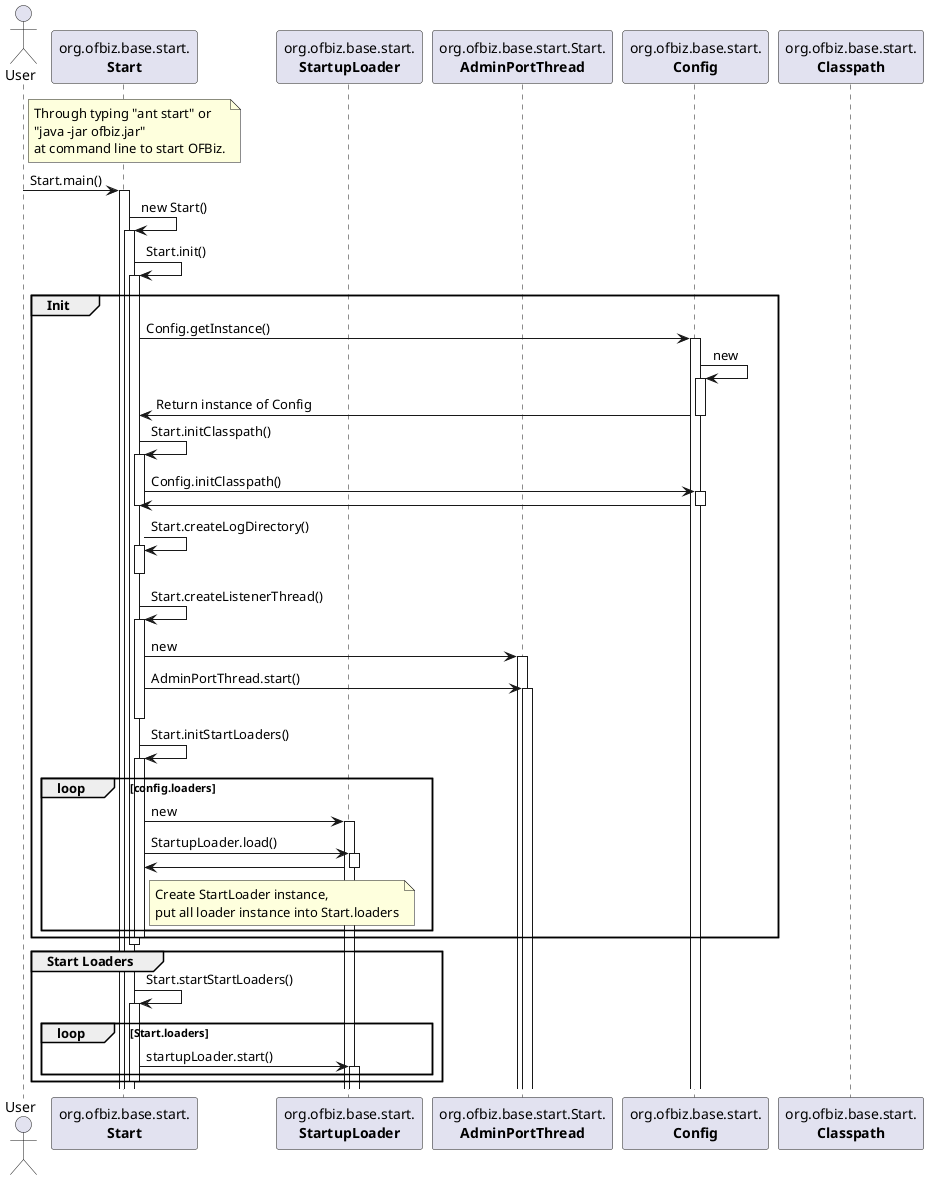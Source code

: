 @startuml

actor User
participant "org.ofbiz.base.start.\n<b>Start</b>" as start
participant "org.ofbiz.base.start.\n<b>StartupLoader</b>" as startupLoader
participant "org.ofbiz.base.start.Start.\n<b>AdminPortThread</b>" as adminPortThread
participant "org.ofbiz.base.start.\n<b>Config</b>" as config
participant "org.ofbiz.base.start.\n<b>Classpath</b>" as classpath

note right of User
 Through typing "ant start" or
 "java -jar ofbiz.jar"
 at command line to start OFBiz.
end note
User -> start : Start.main()
activate start
start -> start: new Start()
activate start

    start -> start: Start.init()
group Init
    activate start
      start -> config: Config.getInstance()
      activate config
      config -> config: new
      activate config
      config -> start: Return instance of Config
      deactivate config
      /' initialize the classpath '/
      start -> start: Start.initClasspath()
      activate start
      start -> config: Config.initClasspath()
      activate config
      config -> start
      deactivate config
      deactivate start

      /' create the log directory '/
      start -> start: Start.createLogDirectory()
      activate start
      deactivate start

      /' create the listener thread '/
      start -> start: Start.createListenerThread()
      activate start
      start -> adminPortThread: new
      activate adminPortThread
      start -> adminPortThread: AdminPortThread.start()
      activate adminPortThread
      deactivate start

      /' initialize the startup loaders '/
      start -> start: Start.initStartLoaders()
      activate start
        loop config.loaders
          start -> startupLoader : new
          activate startupLoader
          start -> startupLoader : StartupLoader.load()
          activate startupLoader
          startupLoader -> start
          deactivate startupLoader
          note right of start
            Create StartLoader instance,
            put all loader instance into Start.loaders
          end note

        end
      deactivate start
end
      deactivate start

group Start Loaders
    start -> start: Start.startStartLoaders()

    activate start
    loop Start.loaders
      start -> startupLoader: startupLoader.start()
      activate startupLoader
    end
    deactivate start
end

@enduml